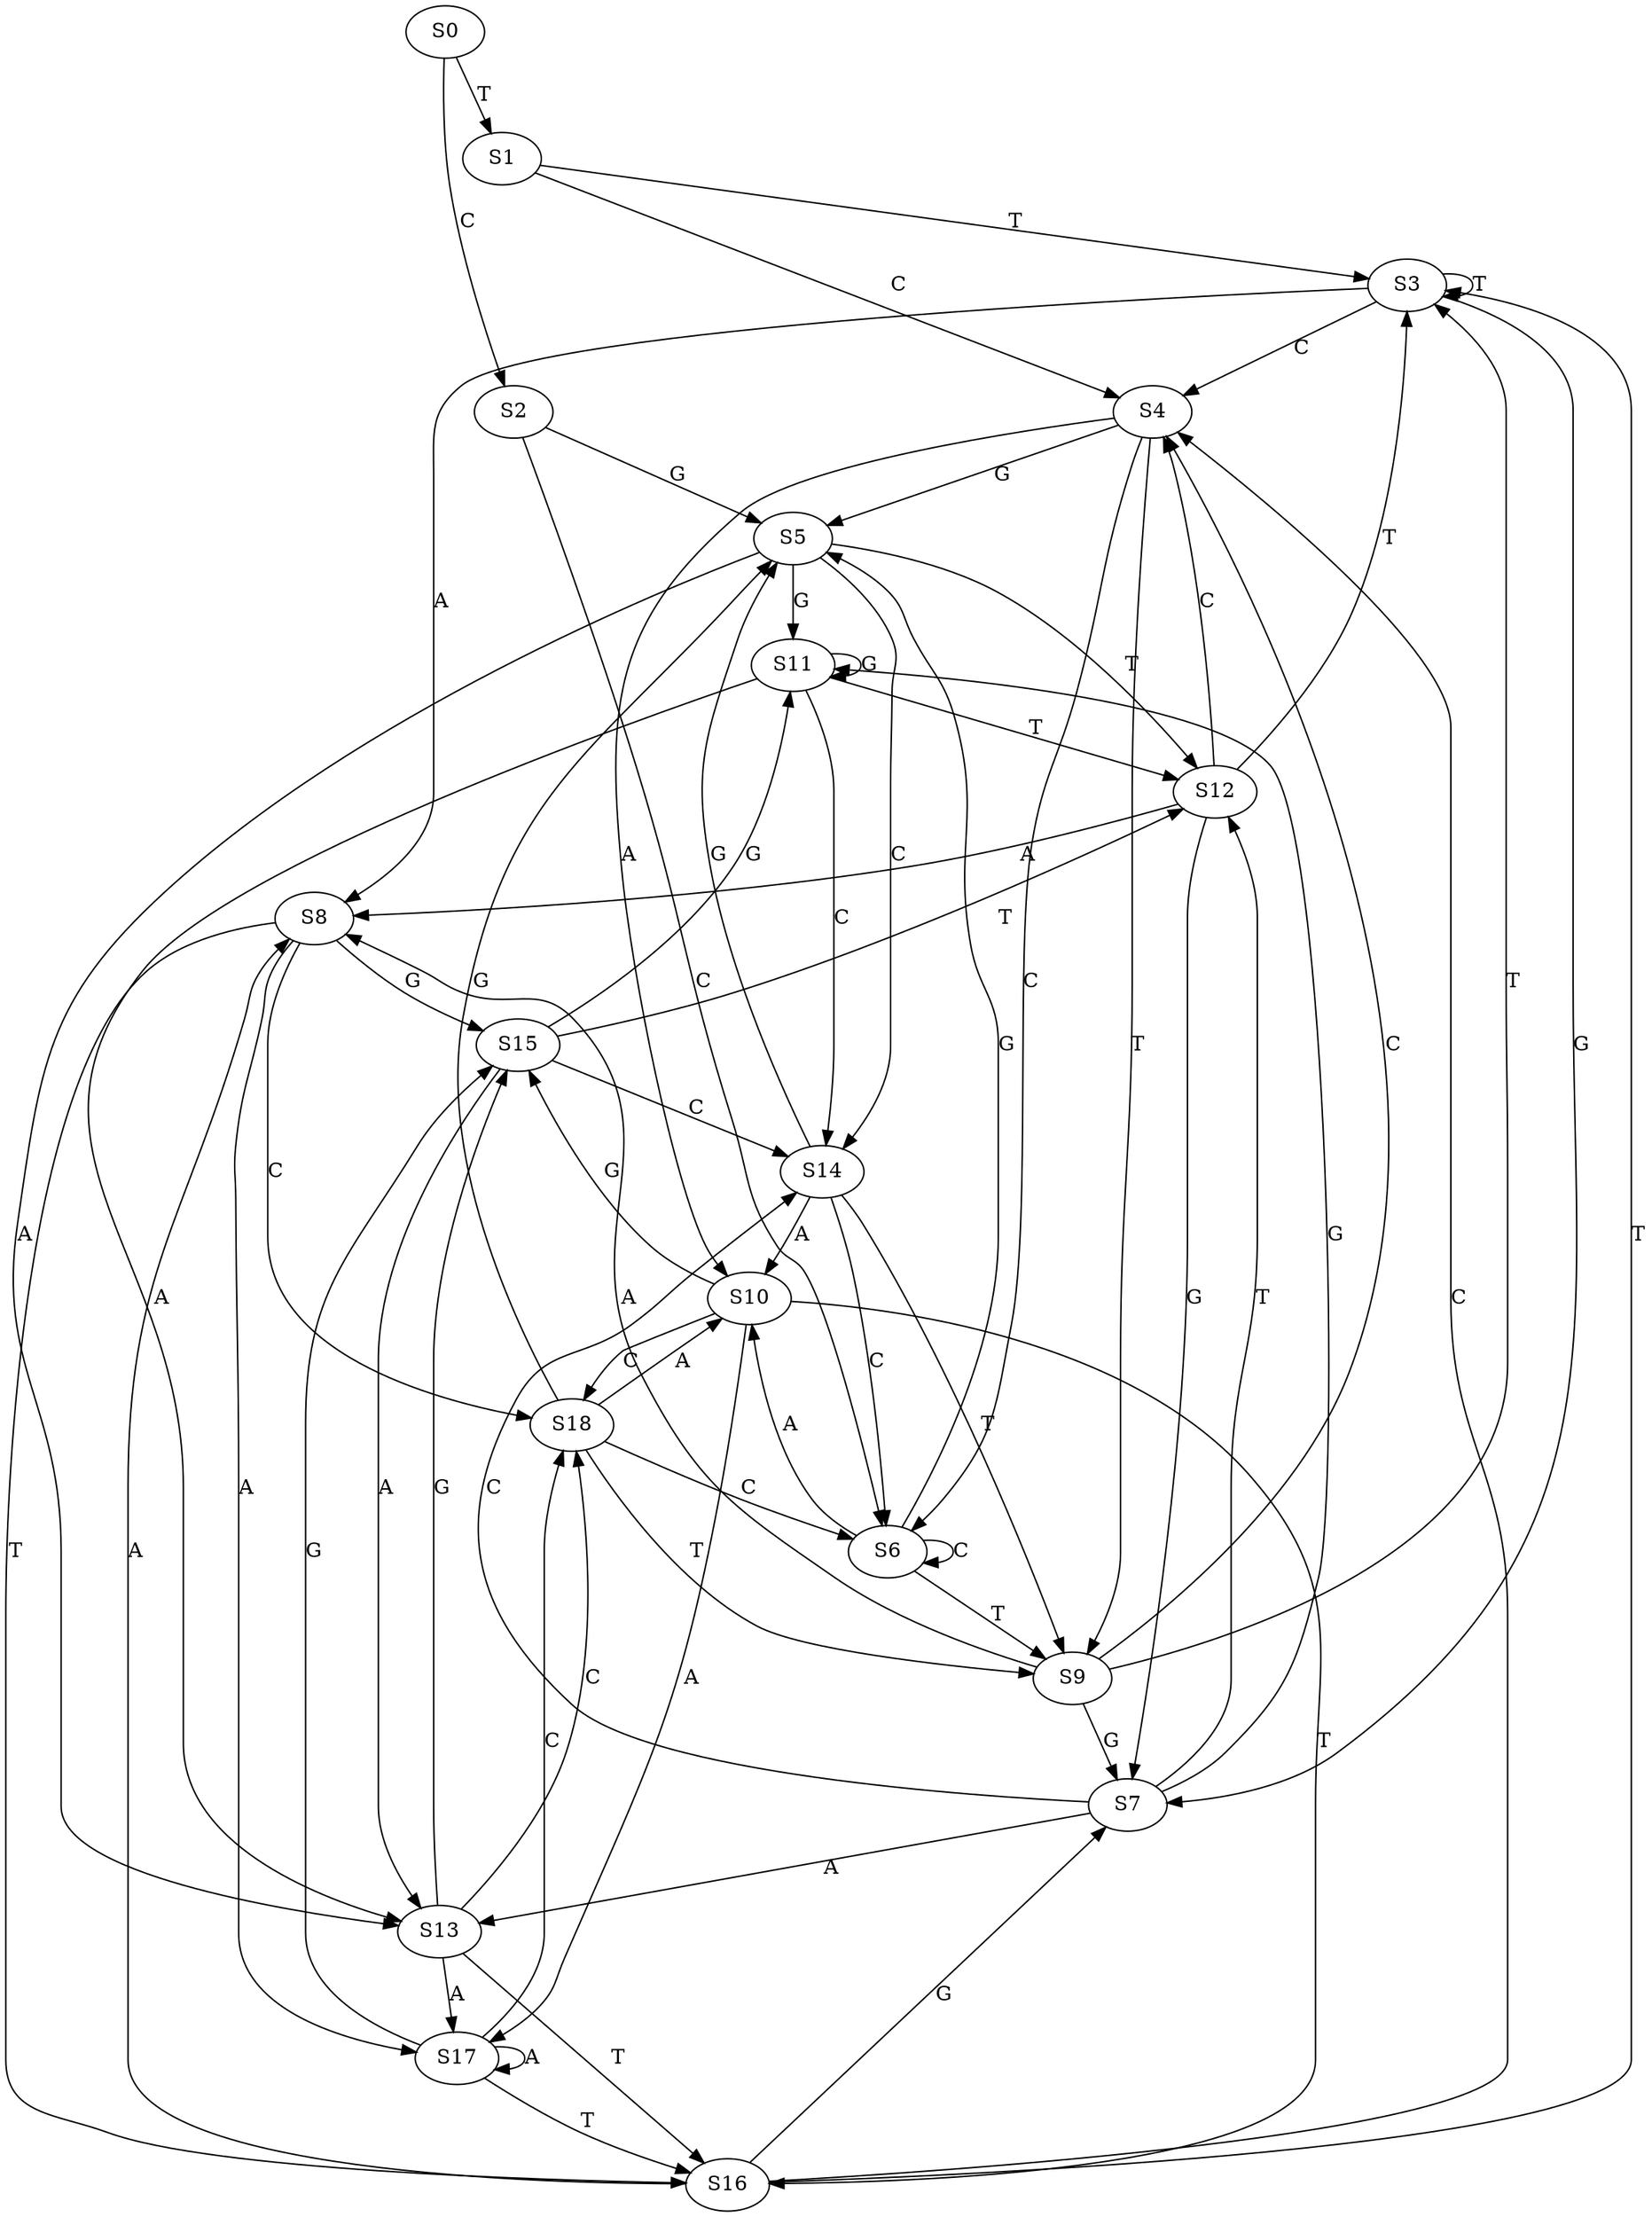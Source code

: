 strict digraph  {
	S0 -> S1 [ label = T ];
	S0 -> S2 [ label = C ];
	S1 -> S3 [ label = T ];
	S1 -> S4 [ label = C ];
	S2 -> S5 [ label = G ];
	S2 -> S6 [ label = C ];
	S3 -> S4 [ label = C ];
	S3 -> S7 [ label = G ];
	S3 -> S3 [ label = T ];
	S3 -> S8 [ label = A ];
	S4 -> S9 [ label = T ];
	S4 -> S5 [ label = G ];
	S4 -> S6 [ label = C ];
	S4 -> S10 [ label = A ];
	S5 -> S11 [ label = G ];
	S5 -> S12 [ label = T ];
	S5 -> S13 [ label = A ];
	S5 -> S14 [ label = C ];
	S6 -> S5 [ label = G ];
	S6 -> S6 [ label = C ];
	S6 -> S10 [ label = A ];
	S6 -> S9 [ label = T ];
	S7 -> S13 [ label = A ];
	S7 -> S12 [ label = T ];
	S7 -> S14 [ label = C ];
	S7 -> S11 [ label = G ];
	S8 -> S15 [ label = G ];
	S8 -> S16 [ label = T ];
	S8 -> S17 [ label = A ];
	S8 -> S18 [ label = C ];
	S9 -> S7 [ label = G ];
	S9 -> S4 [ label = C ];
	S9 -> S8 [ label = A ];
	S9 -> S3 [ label = T ];
	S10 -> S15 [ label = G ];
	S10 -> S16 [ label = T ];
	S10 -> S18 [ label = C ];
	S10 -> S17 [ label = A ];
	S11 -> S13 [ label = A ];
	S11 -> S12 [ label = T ];
	S11 -> S11 [ label = G ];
	S11 -> S14 [ label = C ];
	S12 -> S8 [ label = A ];
	S12 -> S4 [ label = C ];
	S12 -> S7 [ label = G ];
	S12 -> S3 [ label = T ];
	S13 -> S15 [ label = G ];
	S13 -> S17 [ label = A ];
	S13 -> S18 [ label = C ];
	S13 -> S16 [ label = T ];
	S14 -> S6 [ label = C ];
	S14 -> S9 [ label = T ];
	S14 -> S5 [ label = G ];
	S14 -> S10 [ label = A ];
	S15 -> S12 [ label = T ];
	S15 -> S11 [ label = G ];
	S15 -> S13 [ label = A ];
	S15 -> S14 [ label = C ];
	S16 -> S8 [ label = A ];
	S16 -> S4 [ label = C ];
	S16 -> S3 [ label = T ];
	S16 -> S7 [ label = G ];
	S17 -> S16 [ label = T ];
	S17 -> S18 [ label = C ];
	S17 -> S15 [ label = G ];
	S17 -> S17 [ label = A ];
	S18 -> S10 [ label = A ];
	S18 -> S9 [ label = T ];
	S18 -> S6 [ label = C ];
	S18 -> S5 [ label = G ];
}
